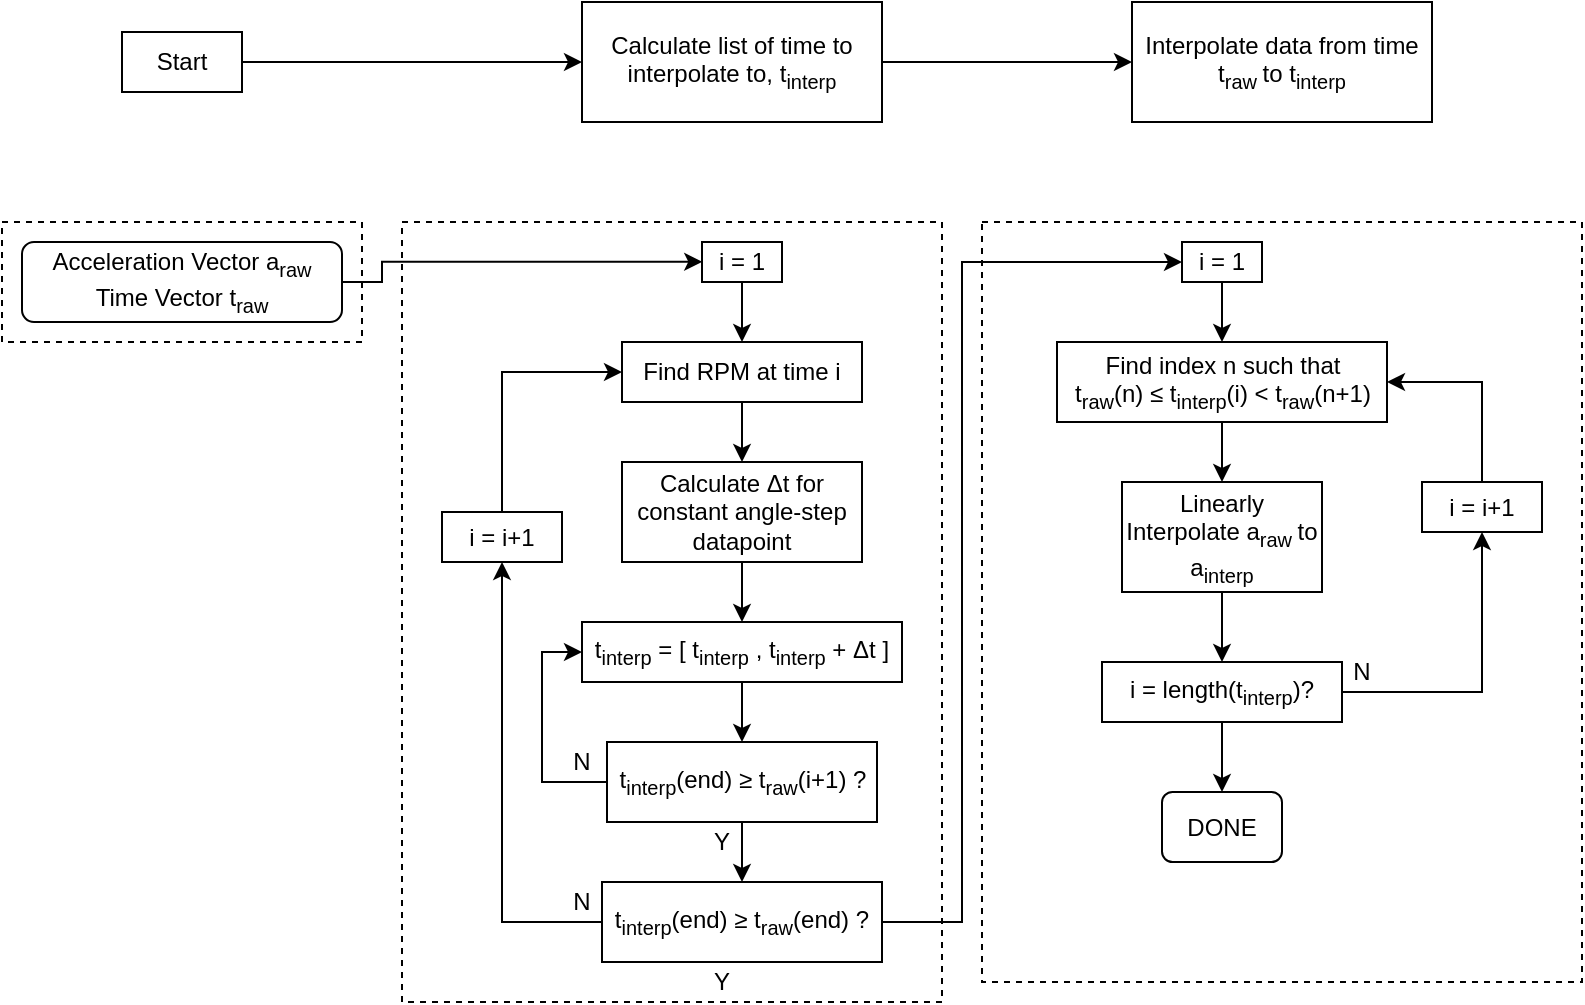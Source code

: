 <mxfile version="13.9.2" type="google"><diagram id="_aCl5aC8JogvOr8E56H7" name="Page-1"><mxGraphModel dx="1185" dy="659" grid="1" gridSize="10" guides="1" tooltips="1" connect="1" arrows="1" fold="1" page="1" pageScale="1" pageWidth="850" pageHeight="1100" math="0" shadow="0"><root><mxCell id="0"/><mxCell id="1" parent="0"/><mxCell id="KPiFC24GnG2wDyES_VvI-47" value="" style="rounded=0;whiteSpace=wrap;html=1;fillColor=none;dashed=1;" vertex="1" parent="1"><mxGeometry x="40" y="310" width="180" height="60" as="geometry"/></mxCell><mxCell id="KPiFC24GnG2wDyES_VvI-35" value="" style="rounded=0;whiteSpace=wrap;html=1;fillColor=none;dashed=1;" vertex="1" parent="1"><mxGeometry x="530" y="310" width="300" height="380" as="geometry"/></mxCell><mxCell id="KPiFC24GnG2wDyES_VvI-25" value="" style="rounded=0;whiteSpace=wrap;html=1;fillColor=none;dashed=1;" vertex="1" parent="1"><mxGeometry x="240" y="310" width="270" height="390" as="geometry"/></mxCell><mxCell id="KPiFC24GnG2wDyES_VvI-19" style="edgeStyle=orthogonalEdgeStyle;rounded=0;orthogonalLoop=1;jettySize=auto;html=1;exitX=0.5;exitY=1;exitDx=0;exitDy=0;entryX=0.5;entryY=0;entryDx=0;entryDy=0;" edge="1" parent="1" source="KPiFC24GnG2wDyES_VvI-1" target="KPiFC24GnG2wDyES_VvI-2"><mxGeometry relative="1" as="geometry"/></mxCell><mxCell id="KPiFC24GnG2wDyES_VvI-1" value="i = 1" style="rounded=0;whiteSpace=wrap;html=1;" vertex="1" parent="1"><mxGeometry x="390" y="320" width="40" height="20" as="geometry"/></mxCell><mxCell id="KPiFC24GnG2wDyES_VvI-12" style="edgeStyle=orthogonalEdgeStyle;rounded=0;orthogonalLoop=1;jettySize=auto;html=1;exitX=0.5;exitY=1;exitDx=0;exitDy=0;entryX=0.5;entryY=0;entryDx=0;entryDy=0;" edge="1" parent="1" source="KPiFC24GnG2wDyES_VvI-2" target="KPiFC24GnG2wDyES_VvI-3"><mxGeometry relative="1" as="geometry"/></mxCell><mxCell id="KPiFC24GnG2wDyES_VvI-2" value="Find RPM at time i" style="whiteSpace=wrap;html=1;" vertex="1" parent="1"><mxGeometry x="350" y="370" width="120" height="30" as="geometry"/></mxCell><mxCell id="KPiFC24GnG2wDyES_VvI-5" style="edgeStyle=orthogonalEdgeStyle;rounded=0;orthogonalLoop=1;jettySize=auto;html=1;exitX=0.5;exitY=1;exitDx=0;exitDy=0;entryX=0.5;entryY=0;entryDx=0;entryDy=0;" edge="1" parent="1" source="KPiFC24GnG2wDyES_VvI-3" target="KPiFC24GnG2wDyES_VvI-4"><mxGeometry relative="1" as="geometry"/></mxCell><mxCell id="KPiFC24GnG2wDyES_VvI-3" value="Calculate &lt;span class=&quot;ILfuVd NA6bn&quot;&gt;&lt;span class=&quot;hgKElc&quot;&gt;Δ&lt;/span&gt;&lt;/span&gt;t for constant angle-step datapoint" style="rounded=0;whiteSpace=wrap;html=1;" vertex="1" parent="1"><mxGeometry x="350" y="430" width="120" height="50" as="geometry"/></mxCell><mxCell id="KPiFC24GnG2wDyES_VvI-7" style="edgeStyle=orthogonalEdgeStyle;rounded=0;orthogonalLoop=1;jettySize=auto;html=1;exitX=0.5;exitY=1;exitDx=0;exitDy=0;entryX=0.5;entryY=0;entryDx=0;entryDy=0;" edge="1" parent="1" source="KPiFC24GnG2wDyES_VvI-4" target="KPiFC24GnG2wDyES_VvI-6"><mxGeometry relative="1" as="geometry"/></mxCell><mxCell id="KPiFC24GnG2wDyES_VvI-4" value="t&lt;sub&gt;interp&lt;/sub&gt; = [ t&lt;sub&gt;interp&lt;/sub&gt; , t&lt;sub&gt;interp&lt;/sub&gt; + &lt;span class=&quot;ILfuVd NA6bn&quot;&gt;&lt;span class=&quot;hgKElc&quot;&gt;Δ&lt;/span&gt;&lt;/span&gt;t ]" style="rounded=0;whiteSpace=wrap;html=1;" vertex="1" parent="1"><mxGeometry x="330" y="510" width="160" height="30" as="geometry"/></mxCell><mxCell id="KPiFC24GnG2wDyES_VvI-8" style="edgeStyle=orthogonalEdgeStyle;rounded=0;orthogonalLoop=1;jettySize=auto;html=1;exitX=0.5;exitY=1;exitDx=0;exitDy=0;" edge="1" parent="1" source="KPiFC24GnG2wDyES_VvI-13"><mxGeometry relative="1" as="geometry"><mxPoint x="410" y="680" as="targetPoint"/></mxGeometry></mxCell><mxCell id="KPiFC24GnG2wDyES_VvI-9" style="edgeStyle=orthogonalEdgeStyle;rounded=0;orthogonalLoop=1;jettySize=auto;html=1;exitX=0;exitY=0.5;exitDx=0;exitDy=0;entryX=0;entryY=0.5;entryDx=0;entryDy=0;" edge="1" parent="1" source="KPiFC24GnG2wDyES_VvI-6" target="KPiFC24GnG2wDyES_VvI-4"><mxGeometry relative="1" as="geometry"/></mxCell><mxCell id="KPiFC24GnG2wDyES_VvI-6" value="t&lt;sub&gt;interp&lt;/sub&gt;(end) &lt;span class=&quot;ILfuVd&quot;&gt;&lt;span class=&quot;hgKElc&quot;&gt;≥ t&lt;sub&gt;raw&lt;/sub&gt;(i+1) ? &lt;br&gt;&lt;/span&gt;&lt;/span&gt;" style="rounded=0;whiteSpace=wrap;html=1;" vertex="1" parent="1"><mxGeometry x="342.5" y="570" width="135" height="40" as="geometry"/></mxCell><mxCell id="KPiFC24GnG2wDyES_VvI-10" value="Y" style="text;html=1;strokeColor=none;fillColor=none;align=center;verticalAlign=middle;whiteSpace=wrap;rounded=0;" vertex="1" parent="1"><mxGeometry x="380" y="610" width="40" height="20" as="geometry"/></mxCell><mxCell id="KPiFC24GnG2wDyES_VvI-11" value="N" style="text;html=1;strokeColor=none;fillColor=none;align=center;verticalAlign=middle;whiteSpace=wrap;rounded=0;" vertex="1" parent="1"><mxGeometry x="310" y="570" width="40" height="20" as="geometry"/></mxCell><mxCell id="KPiFC24GnG2wDyES_VvI-16" style="edgeStyle=orthogonalEdgeStyle;rounded=0;orthogonalLoop=1;jettySize=auto;html=1;exitX=0;exitY=0.5;exitDx=0;exitDy=0;entryX=0.5;entryY=1;entryDx=0;entryDy=0;" edge="1" parent="1" source="KPiFC24GnG2wDyES_VvI-13" target="KPiFC24GnG2wDyES_VvI-17"><mxGeometry relative="1" as="geometry"><mxPoint x="290" y="490" as="targetPoint"/></mxGeometry></mxCell><mxCell id="KPiFC24GnG2wDyES_VvI-32" style="edgeStyle=orthogonalEdgeStyle;rounded=0;orthogonalLoop=1;jettySize=auto;html=1;exitX=1;exitY=0.5;exitDx=0;exitDy=0;entryX=0;entryY=0.5;entryDx=0;entryDy=0;" edge="1" parent="1" source="KPiFC24GnG2wDyES_VvI-13" target="KPiFC24GnG2wDyES_VvI-33"><mxGeometry relative="1" as="geometry"><mxPoint x="540" y="330" as="targetPoint"/><Array as="points"><mxPoint x="520" y="660"/><mxPoint x="520" y="330"/></Array></mxGeometry></mxCell><mxCell id="KPiFC24GnG2wDyES_VvI-13" value="t&lt;sub&gt;interp&lt;/sub&gt;(end) &lt;span class=&quot;ILfuVd&quot;&gt;&lt;span class=&quot;hgKElc&quot;&gt;≥ t&lt;sub&gt;raw&lt;/sub&gt;(end) ? &lt;br&gt;&lt;/span&gt;&lt;/span&gt;" style="rounded=0;whiteSpace=wrap;html=1;" vertex="1" parent="1"><mxGeometry x="340" y="640" width="140" height="40" as="geometry"/></mxCell><mxCell id="KPiFC24GnG2wDyES_VvI-15" style="edgeStyle=orthogonalEdgeStyle;rounded=0;orthogonalLoop=1;jettySize=auto;html=1;exitX=0.5;exitY=1;exitDx=0;exitDy=0;" edge="1" parent="1" source="KPiFC24GnG2wDyES_VvI-6" target="KPiFC24GnG2wDyES_VvI-13"><mxGeometry relative="1" as="geometry"><mxPoint x="410" y="680" as="targetPoint"/><mxPoint x="410" y="610" as="sourcePoint"/></mxGeometry></mxCell><mxCell id="KPiFC24GnG2wDyES_VvI-18" style="edgeStyle=orthogonalEdgeStyle;rounded=0;orthogonalLoop=1;jettySize=auto;html=1;exitX=0.5;exitY=0;exitDx=0;exitDy=0;entryX=0;entryY=0.5;entryDx=0;entryDy=0;" edge="1" parent="1" source="KPiFC24GnG2wDyES_VvI-17" target="KPiFC24GnG2wDyES_VvI-2"><mxGeometry relative="1" as="geometry"/></mxCell><mxCell id="KPiFC24GnG2wDyES_VvI-17" value="i = i+1" style="rounded=0;whiteSpace=wrap;html=1;" vertex="1" parent="1"><mxGeometry x="260" y="455" width="60" height="25" as="geometry"/></mxCell><mxCell id="KPiFC24GnG2wDyES_VvI-20" value="N" style="text;html=1;strokeColor=none;fillColor=none;align=center;verticalAlign=middle;whiteSpace=wrap;rounded=0;" vertex="1" parent="1"><mxGeometry x="310" y="640" width="40" height="20" as="geometry"/></mxCell><mxCell id="KPiFC24GnG2wDyES_VvI-22" value="Y" style="text;html=1;strokeColor=none;fillColor=none;align=center;verticalAlign=middle;whiteSpace=wrap;rounded=0;" vertex="1" parent="1"><mxGeometry x="380" y="680" width="40" height="20" as="geometry"/></mxCell><mxCell id="KPiFC24GnG2wDyES_VvI-29" style="edgeStyle=orthogonalEdgeStyle;rounded=0;orthogonalLoop=1;jettySize=auto;html=1;exitX=1;exitY=0.5;exitDx=0;exitDy=0;entryX=0;entryY=0.5;entryDx=0;entryDy=0;" edge="1" parent="1" source="KPiFC24GnG2wDyES_VvI-23" target="KPiFC24GnG2wDyES_VvI-24"><mxGeometry relative="1" as="geometry"/></mxCell><mxCell id="KPiFC24GnG2wDyES_VvI-23" value="Start" style="rounded=0;whiteSpace=wrap;html=1;" vertex="1" parent="1"><mxGeometry x="100" y="215" width="60" height="30" as="geometry"/></mxCell><mxCell id="KPiFC24GnG2wDyES_VvI-36" style="edgeStyle=orthogonalEdgeStyle;rounded=0;orthogonalLoop=1;jettySize=auto;html=1;exitX=1;exitY=0.5;exitDx=0;exitDy=0;entryX=0;entryY=0.5;entryDx=0;entryDy=0;" edge="1" parent="1" source="KPiFC24GnG2wDyES_VvI-24" target="KPiFC24GnG2wDyES_VvI-26"><mxGeometry relative="1" as="geometry"/></mxCell><mxCell id="KPiFC24GnG2wDyES_VvI-24" value="Calculate list of time to interpolate to, t&lt;sub&gt;interp&lt;/sub&gt;" style="rounded=0;whiteSpace=wrap;html=1;" vertex="1" parent="1"><mxGeometry x="330" y="200" width="150" height="60" as="geometry"/></mxCell><mxCell id="KPiFC24GnG2wDyES_VvI-26" value="Interpolate data from time t&lt;sub&gt;raw &lt;/sub&gt;to t&lt;sub&gt;interp&lt;/sub&gt;" style="rounded=0;whiteSpace=wrap;html=1;" vertex="1" parent="1"><mxGeometry x="605" y="200" width="150" height="60" as="geometry"/></mxCell><mxCell id="KPiFC24GnG2wDyES_VvI-38" style="edgeStyle=orthogonalEdgeStyle;rounded=0;orthogonalLoop=1;jettySize=auto;html=1;exitX=0.5;exitY=1;exitDx=0;exitDy=0;entryX=0.5;entryY=0;entryDx=0;entryDy=0;" edge="1" parent="1" source="KPiFC24GnG2wDyES_VvI-27" target="KPiFC24GnG2wDyES_VvI-28"><mxGeometry relative="1" as="geometry"/></mxCell><mxCell id="KPiFC24GnG2wDyES_VvI-27" value="&lt;div&gt;Find index n such that &lt;br&gt;&lt;/div&gt;&lt;div&gt;t&lt;sub&gt;raw&lt;/sub&gt;(n) ≤ t&lt;sub&gt;interp&lt;/sub&gt;(i) &amp;lt; t&lt;sub&gt;raw&lt;/sub&gt;(n+1)&lt;/div&gt;" style="rounded=0;whiteSpace=wrap;html=1;" vertex="1" parent="1"><mxGeometry x="567.5" y="370" width="165" height="40" as="geometry"/></mxCell><mxCell id="KPiFC24GnG2wDyES_VvI-40" style="edgeStyle=orthogonalEdgeStyle;rounded=0;orthogonalLoop=1;jettySize=auto;html=1;exitX=0.5;exitY=1;exitDx=0;exitDy=0;entryX=0.5;entryY=0;entryDx=0;entryDy=0;" edge="1" parent="1" source="KPiFC24GnG2wDyES_VvI-28" target="KPiFC24GnG2wDyES_VvI-39"><mxGeometry relative="1" as="geometry"/></mxCell><mxCell id="KPiFC24GnG2wDyES_VvI-28" value="Linearly Interpolate a&lt;sub&gt;raw &lt;/sub&gt;to a&lt;sub&gt;interp&lt;/sub&gt;" style="rounded=0;whiteSpace=wrap;html=1;strokeColor=#000000;fillColor=#ffffff;" vertex="1" parent="1"><mxGeometry x="600" y="440" width="100" height="55" as="geometry"/></mxCell><mxCell id="KPiFC24GnG2wDyES_VvI-31" style="edgeStyle=orthogonalEdgeStyle;rounded=0;orthogonalLoop=1;jettySize=auto;html=1;exitX=1;exitY=0.5;exitDx=0;exitDy=0;entryX=0.556;entryY=0.051;entryDx=0;entryDy=0;entryPerimeter=0;" edge="1" parent="1" source="KPiFC24GnG2wDyES_VvI-30" target="KPiFC24GnG2wDyES_VvI-25"><mxGeometry relative="1" as="geometry"/></mxCell><mxCell id="KPiFC24GnG2wDyES_VvI-30" value="&lt;div&gt;Acceleration Vector a&lt;sub&gt;raw&lt;/sub&gt;&lt;/div&gt;&lt;div&gt;Time Vector t&lt;sub&gt;raw&lt;/sub&gt;&lt;br&gt;&lt;sub&gt;&lt;/sub&gt;&lt;/div&gt;" style="rounded=1;whiteSpace=wrap;html=1;strokeColor=#000000;fillColor=#ffffff;" vertex="1" parent="1"><mxGeometry x="50" y="320" width="160" height="40" as="geometry"/></mxCell><mxCell id="KPiFC24GnG2wDyES_VvI-37" style="edgeStyle=orthogonalEdgeStyle;rounded=0;orthogonalLoop=1;jettySize=auto;html=1;exitX=0.5;exitY=1;exitDx=0;exitDy=0;" edge="1" parent="1" source="KPiFC24GnG2wDyES_VvI-33" target="KPiFC24GnG2wDyES_VvI-27"><mxGeometry relative="1" as="geometry"/></mxCell><mxCell id="KPiFC24GnG2wDyES_VvI-33" value="i = 1" style="rounded=0;whiteSpace=wrap;html=1;" vertex="1" parent="1"><mxGeometry x="630" y="320" width="40" height="20" as="geometry"/></mxCell><mxCell id="KPiFC24GnG2wDyES_VvI-45" style="edgeStyle=orthogonalEdgeStyle;rounded=0;orthogonalLoop=1;jettySize=auto;html=1;exitX=1;exitY=0.5;exitDx=0;exitDy=0;" edge="1" parent="1" source="KPiFC24GnG2wDyES_VvI-39" target="KPiFC24GnG2wDyES_VvI-44"><mxGeometry relative="1" as="geometry"/></mxCell><mxCell id="KPiFC24GnG2wDyES_VvI-62" style="edgeStyle=orthogonalEdgeStyle;rounded=0;orthogonalLoop=1;jettySize=auto;html=1;exitX=0.5;exitY=1;exitDx=0;exitDy=0;entryX=0.5;entryY=0;entryDx=0;entryDy=0;" edge="1" parent="1" source="KPiFC24GnG2wDyES_VvI-39" target="KPiFC24GnG2wDyES_VvI-61"><mxGeometry relative="1" as="geometry"/></mxCell><mxCell id="KPiFC24GnG2wDyES_VvI-39" value="i = length(t&lt;sub&gt;interp&lt;/sub&gt;)?" style="rounded=0;whiteSpace=wrap;html=1;strokeColor=#000000;fillColor=#ffffff;" vertex="1" parent="1"><mxGeometry x="590" y="530" width="120" height="30" as="geometry"/></mxCell><mxCell id="KPiFC24GnG2wDyES_VvI-41" value="N" style="text;html=1;strokeColor=none;fillColor=none;align=center;verticalAlign=middle;whiteSpace=wrap;rounded=0;" vertex="1" parent="1"><mxGeometry x="700" y="520" width="40" height="30" as="geometry"/></mxCell><mxCell id="KPiFC24GnG2wDyES_VvI-46" style="edgeStyle=orthogonalEdgeStyle;rounded=0;orthogonalLoop=1;jettySize=auto;html=1;exitX=0.5;exitY=0;exitDx=0;exitDy=0;entryX=1;entryY=0.5;entryDx=0;entryDy=0;" edge="1" parent="1" source="KPiFC24GnG2wDyES_VvI-44" target="KPiFC24GnG2wDyES_VvI-27"><mxGeometry relative="1" as="geometry"/></mxCell><mxCell id="KPiFC24GnG2wDyES_VvI-44" value="i = i+1" style="rounded=0;whiteSpace=wrap;html=1;" vertex="1" parent="1"><mxGeometry x="750" y="440" width="60" height="25" as="geometry"/></mxCell><mxCell id="KPiFC24GnG2wDyES_VvI-61" value="DONE" style="rounded=1;whiteSpace=wrap;html=1;strokeColor=#000000;fillColor=#ffffff;" vertex="1" parent="1"><mxGeometry x="620" y="595" width="60" height="35" as="geometry"/></mxCell></root></mxGraphModel></diagram></mxfile>
